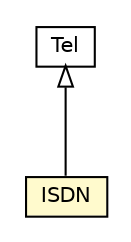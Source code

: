 #!/usr/local/bin/dot
#
# Class diagram 
# Generated by UMLGraph version R5_6-24-gf6e263 (http://www.umlgraph.org/)
#

digraph G {
	edge [fontname="Helvetica",fontsize=10,labelfontname="Helvetica",labelfontsize=10];
	node [fontname="Helvetica",fontsize=10,shape=plaintext];
	nodesep=0.25;
	ranksep=0.5;
	// org.universAAL.ontology.vcard.ISDN
	c4618338 [label=<<table title="org.universAAL.ontology.vcard.ISDN" border="0" cellborder="1" cellspacing="0" cellpadding="2" port="p" bgcolor="lemonChiffon" href="./ISDN.html">
		<tr><td><table border="0" cellspacing="0" cellpadding="1">
<tr><td align="center" balign="center"> ISDN </td></tr>
		</table></td></tr>
		</table>>, URL="./ISDN.html", fontname="Helvetica", fontcolor="black", fontsize=10.0];
	// org.universAAL.ontology.vcard.Tel
	c4618344 [label=<<table title="org.universAAL.ontology.vcard.Tel" border="0" cellborder="1" cellspacing="0" cellpadding="2" port="p" href="./Tel.html">
		<tr><td><table border="0" cellspacing="0" cellpadding="1">
<tr><td align="center" balign="center"> Tel </td></tr>
		</table></td></tr>
		</table>>, URL="./Tel.html", fontname="Helvetica", fontcolor="black", fontsize=10.0];
	//org.universAAL.ontology.vcard.ISDN extends org.universAAL.ontology.vcard.Tel
	c4618344:p -> c4618338:p [dir=back,arrowtail=empty];
}

